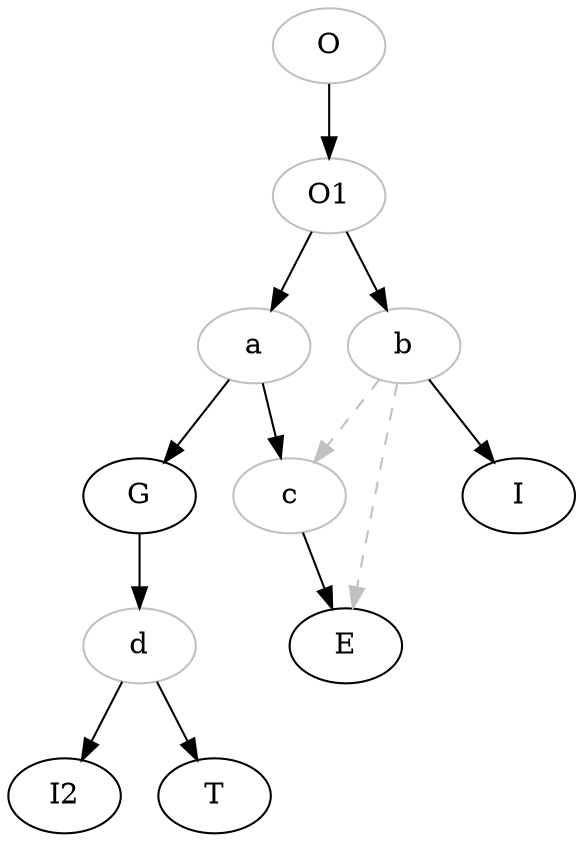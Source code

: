 digraph {

O[color="grey"];
O1[color="grey"];
a[color="grey"];
d[color="grey"];
c[color="grey"];
b[color="grey"];

O->O1;
O1->a;
a->G;
G->d;
d->I2;
d->T;
a->c;
c->E;
O1->b;
b->c[style="dashed", color="grey"];
b->E[style="dashed", color="grey"];
b->I;

}